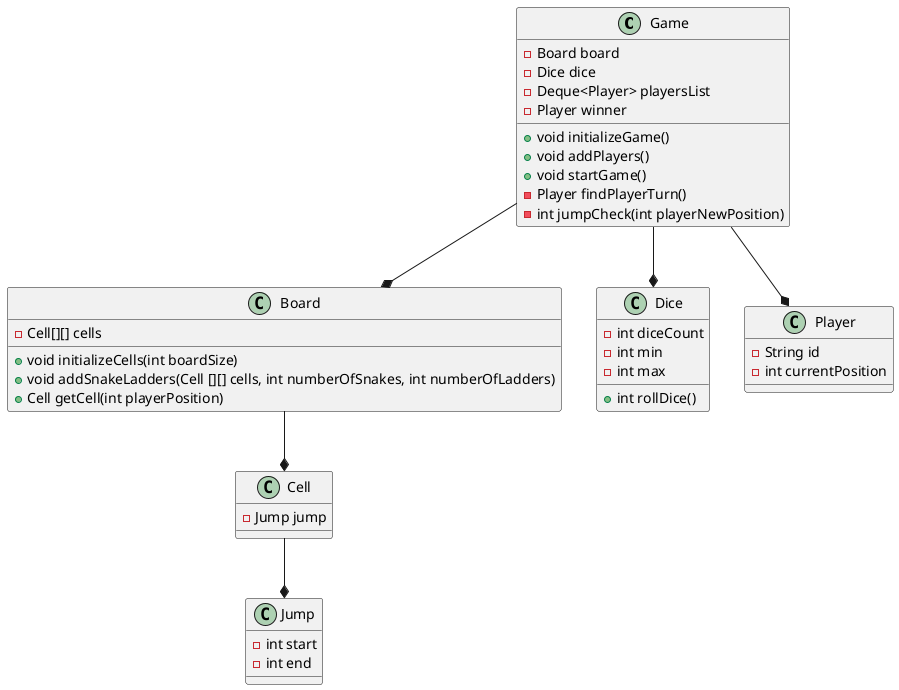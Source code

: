 @startuml snakesnladders

class Game {
    - Board board
    - Dice dice
    - Deque<Player> playersList
    - Player winner
    + void initializeGame()
    + void addPlayers()
    + void startGame()
    - Player findPlayerTurn()
    - int jumpCheck(int playerNewPosition)
}

class Board {
    - Cell[][] cells
    + void initializeCells(int boardSize)
    + void addSnakeLadders(Cell [][] cells, int numberOfSnakes, int numberOfLadders)
    + Cell getCell(int playerPosition)
}

class Cell {
    - Jump jump
}

class Dice {
    - int diceCount
    - int min
    - int max
    + int rollDice()
}

class Jump {
    - int start
    - int end
}

class Player {
    - String id 
    - int currentPosition
}

Game --* Board
Game --* Dice
Game --* Player
Cell --* Jump
Board --* Cell


@enduml